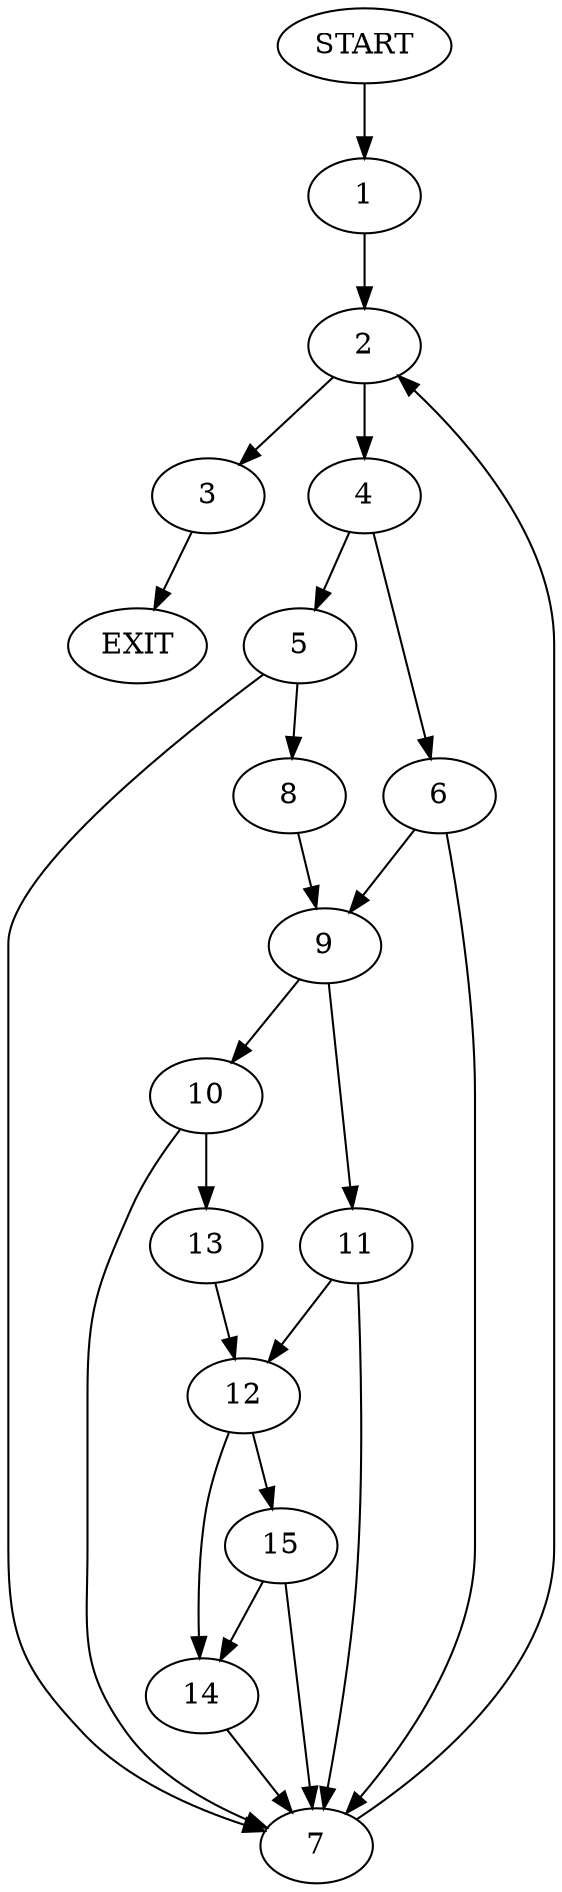 digraph {
0 [label="START"]
16 [label="EXIT"]
0 -> 1
1 -> 2
2 -> 3
2 -> 4
3 -> 16
4 -> 5
4 -> 6
5 -> 7
5 -> 8
6 -> 9
6 -> 7
8 -> 9
7 -> 2
9 -> 10
9 -> 11
11 -> 12
11 -> 7
10 -> 13
10 -> 7
13 -> 12
12 -> 14
12 -> 15
14 -> 7
15 -> 14
15 -> 7
}

